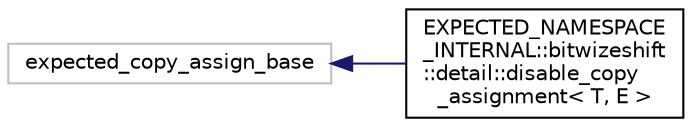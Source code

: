 digraph "Graphical Class Hierarchy"
{
  edge [fontname="Helvetica",fontsize="10",labelfontname="Helvetica",labelfontsize="10"];
  node [fontname="Helvetica",fontsize="10",shape=record];
  rankdir="LR";
  Node37 [label="expected_copy_assign_base",height=0.2,width=0.4,color="grey75", fillcolor="white", style="filled"];
  Node37 -> Node0 [dir="back",color="midnightblue",fontsize="10",style="solid",fontname="Helvetica"];
  Node0 [label="EXPECTED_NAMESPACE\l_INTERNAL::bitwizeshift\l::detail::disable_copy\l_assignment\< T, E \>",height=0.2,width=0.4,color="black", fillcolor="white", style="filled",URL="$df/d92/struct_e_x_p_e_c_t_e_d___n_a_m_e_s_p_a_c_e___i_n_t_e_r_n_a_l_1_1bitwizeshift_1_1detail_1_1disable__copy__assignment.html"];
}
